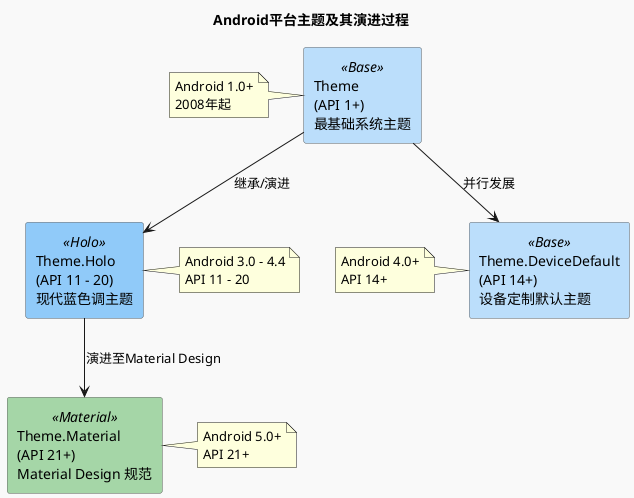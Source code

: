 @startuml
skinparam backgroundColor #F9F9F9
skinparam shadowing false
skinparam rectangle {
  BackgroundColor<<Base>> #BBDEFB
  BackgroundColor<<Holo>> #90CAF9
  BackgroundColor<<Material>> #A5D6A7
  BorderColor #666666
  FontColor #000000
}

title Android平台主题及其演进过程

rectangle "Theme\n(API 1+)\n最基础系统主题" <<Base>> as Theme_Base

rectangle "Theme.Holo\n(API 11 - 20)\n现代蓝色调主题" <<Holo>> as Theme_Holo

rectangle "Theme.Material\n(API 21+)\nMaterial Design 规范" <<Material>> as Theme_Material

rectangle "Theme.DeviceDefault\n(API 14+)\n设备定制默认主题" <<Base>> as Theme_DeviceDefault

' 继承关系，表示演进顺序
Theme_Base --> Theme_Holo : 继承/演进
Theme_Holo --> Theme_Material : 演进至Material Design
Theme_Base --> Theme_DeviceDefault : 并行发展

' 标注版本信息
note left of Theme_Base
  Android 1.0+
  2008年起
end note

note right of Theme_Holo
  Android 3.0 - 4.4
  API 11 - 20
end note

note right of Theme_Material
  Android 5.0+
  API 21+
end note

note left of Theme_DeviceDefault
  Android 4.0+
  API 14+
end note

@enduml
